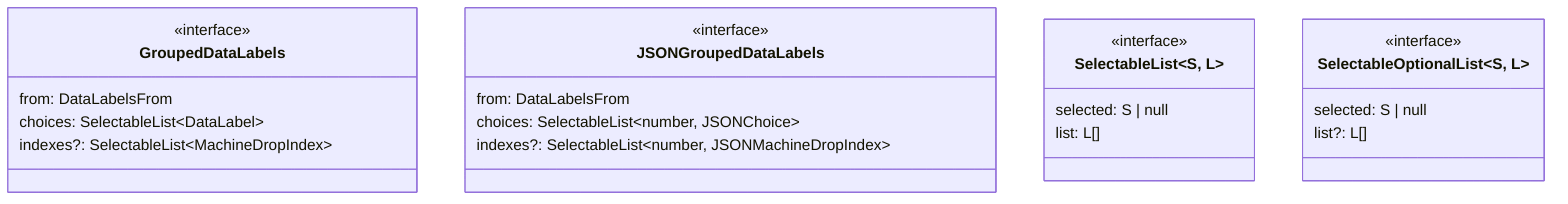 classDiagram
class GroupedDataLabels {
  <<interface>>
  from: DataLabelsFrom
  choices: SelectableList#60;DataLabel#62;
  indexes?: SelectableList#60;MachineDropIndex#62;
}



class JSONGroupedDataLabels {
  <<interface>>
  from: DataLabelsFrom
  choices: SelectableList#60;number, JSONChoice#62;
  indexes?: SelectableList#60;number, JSONMachineDropIndex#62;
}



class SelectableList~S, L~ {
  <<interface>>
  selected: S | null
  list: L[]
}



class SelectableOptionalList~S, L~ {
  <<interface>>
  selected: S | null
  list?: L[]
}